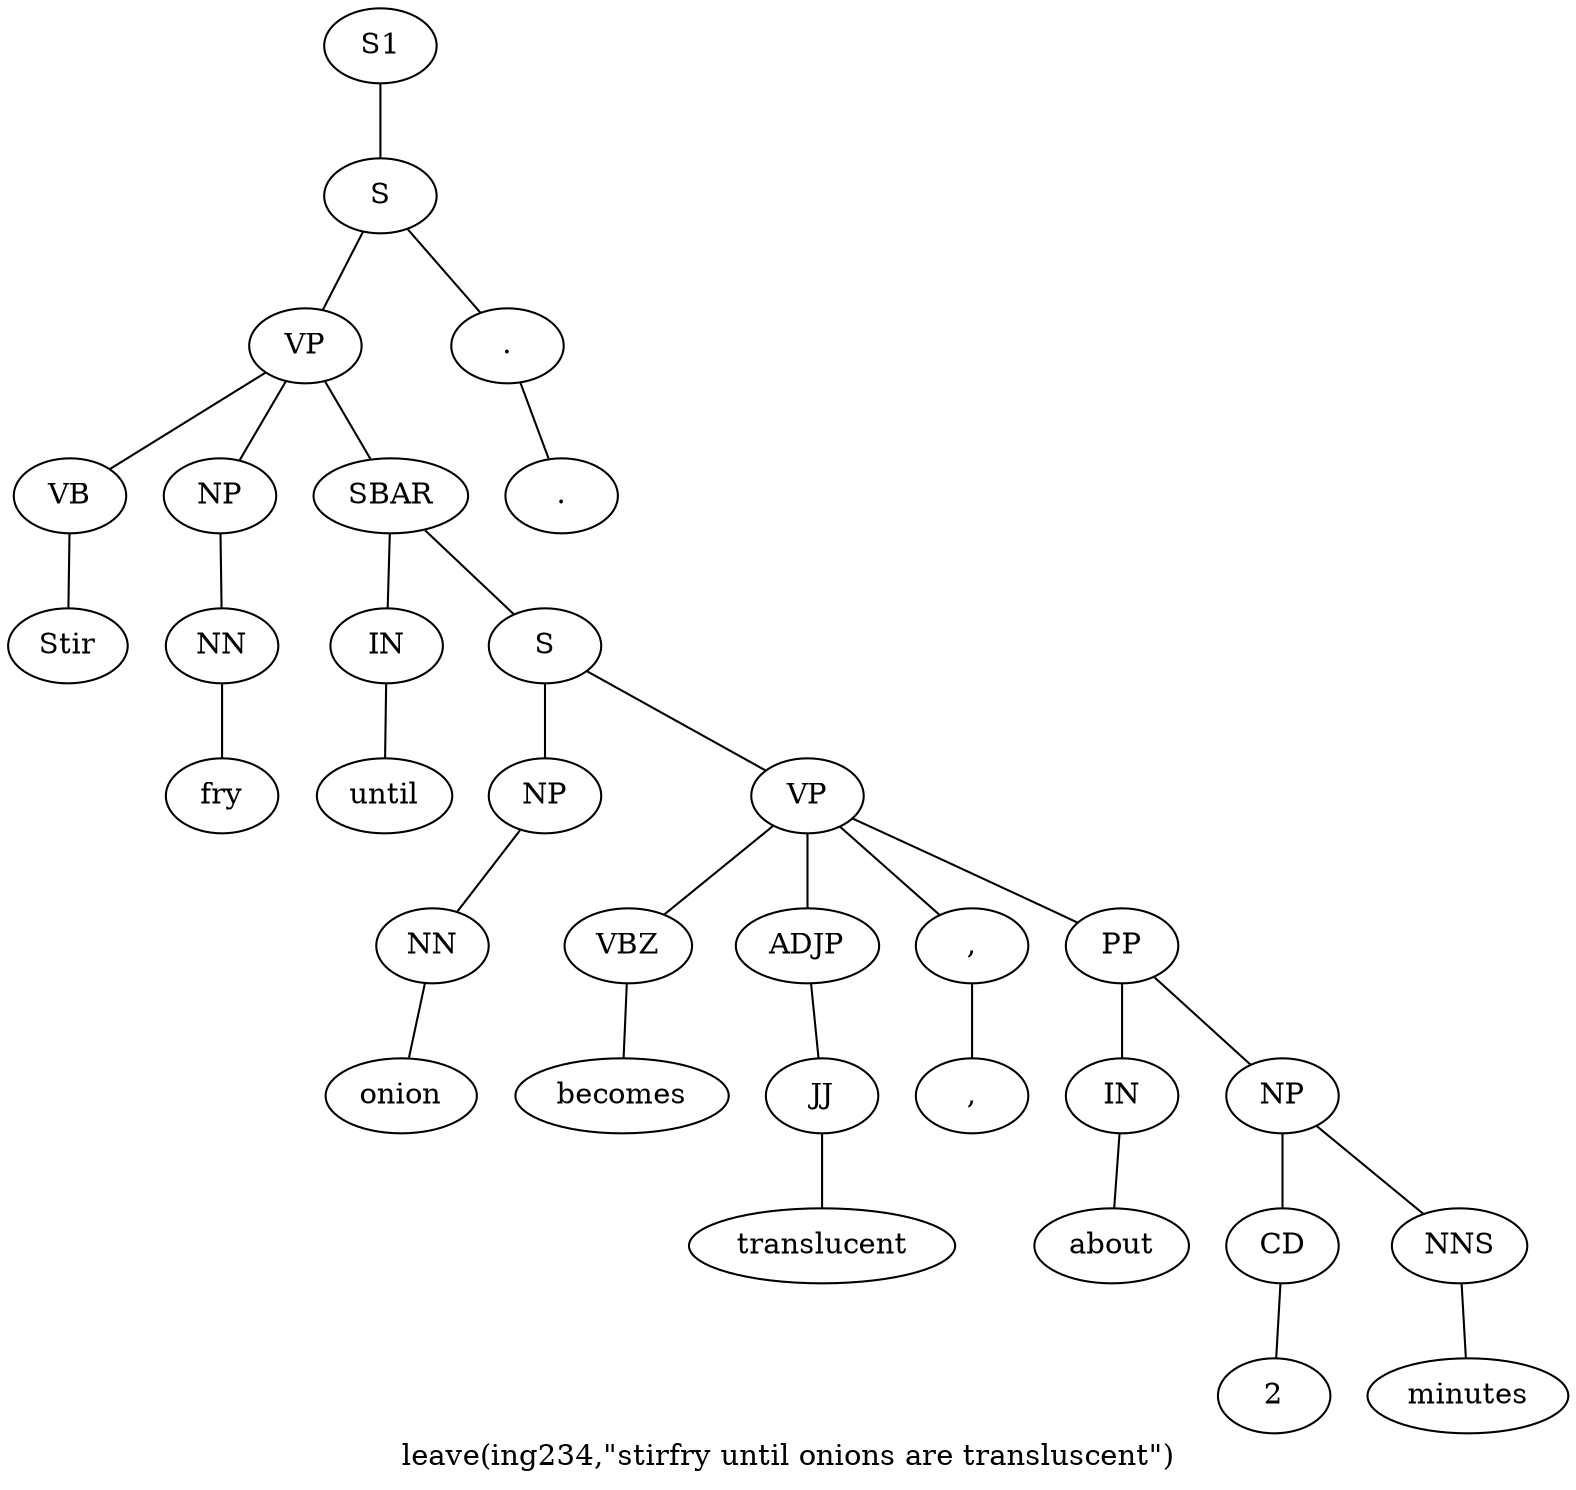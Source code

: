 graph SyntaxGraph {
	label = "leave(ing234,\"stirfry until onions are transluscent\")";
	Node0 [label="S1"];
	Node1 [label="S"];
	Node2 [label="VP"];
	Node3 [label="VB"];
	Node4 [label="Stir"];
	Node5 [label="NP"];
	Node6 [label="NN"];
	Node7 [label="fry"];
	Node8 [label="SBAR"];
	Node9 [label="IN"];
	Node10 [label="until"];
	Node11 [label="S"];
	Node12 [label="NP"];
	Node13 [label="NN"];
	Node14 [label="onion"];
	Node15 [label="VP"];
	Node16 [label="VBZ"];
	Node17 [label="becomes"];
	Node18 [label="ADJP"];
	Node19 [label="JJ"];
	Node20 [label="translucent"];
	Node21 [label=","];
	Node22 [label=","];
	Node23 [label="PP"];
	Node24 [label="IN"];
	Node25 [label="about"];
	Node26 [label="NP"];
	Node27 [label="CD"];
	Node28 [label="2"];
	Node29 [label="NNS"];
	Node30 [label="minutes"];
	Node31 [label="."];
	Node32 [label="."];

	Node0 -- Node1;
	Node1 -- Node2;
	Node1 -- Node31;
	Node2 -- Node3;
	Node2 -- Node5;
	Node2 -- Node8;
	Node3 -- Node4;
	Node5 -- Node6;
	Node6 -- Node7;
	Node8 -- Node9;
	Node8 -- Node11;
	Node9 -- Node10;
	Node11 -- Node12;
	Node11 -- Node15;
	Node12 -- Node13;
	Node13 -- Node14;
	Node15 -- Node16;
	Node15 -- Node18;
	Node15 -- Node21;
	Node15 -- Node23;
	Node16 -- Node17;
	Node18 -- Node19;
	Node19 -- Node20;
	Node21 -- Node22;
	Node23 -- Node24;
	Node23 -- Node26;
	Node24 -- Node25;
	Node26 -- Node27;
	Node26 -- Node29;
	Node27 -- Node28;
	Node29 -- Node30;
	Node31 -- Node32;
}
